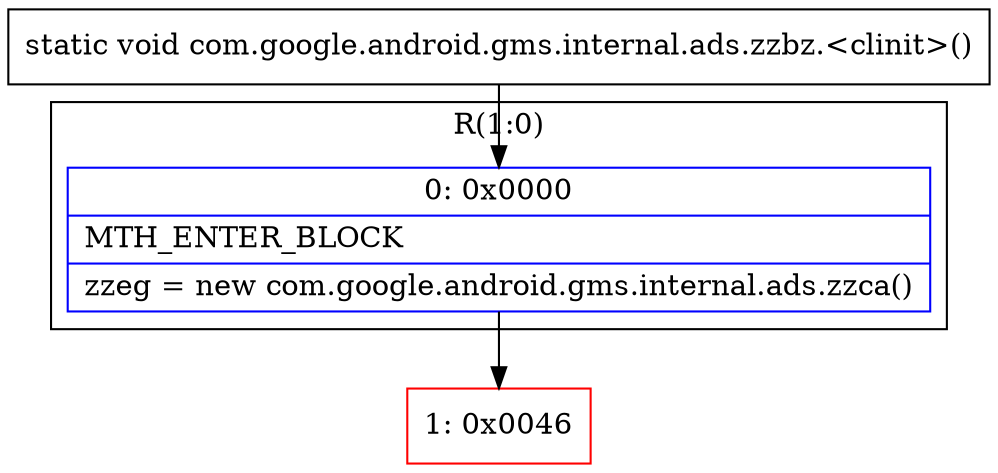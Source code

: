 digraph "CFG forcom.google.android.gms.internal.ads.zzbz.\<clinit\>()V" {
subgraph cluster_Region_1671370217 {
label = "R(1:0)";
node [shape=record,color=blue];
Node_0 [shape=record,label="{0\:\ 0x0000|MTH_ENTER_BLOCK\l|zzeg = new com.google.android.gms.internal.ads.zzca()\l}"];
}
Node_1 [shape=record,color=red,label="{1\:\ 0x0046}"];
MethodNode[shape=record,label="{static void com.google.android.gms.internal.ads.zzbz.\<clinit\>() }"];
MethodNode -> Node_0;
Node_0 -> Node_1;
}

